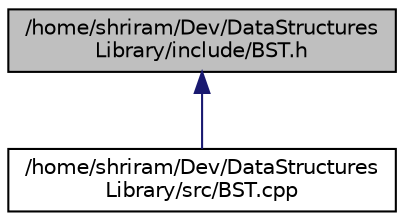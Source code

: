 digraph "/home/shriram/Dev/DataStructuresLibrary/include/BST.h"
{
 // LATEX_PDF_SIZE
  edge [fontname="Helvetica",fontsize="10",labelfontname="Helvetica",labelfontsize="10"];
  node [fontname="Helvetica",fontsize="10",shape=record];
  Node1 [label="/home/shriram/Dev/DataStructures\lLibrary/include/BST.h",height=0.2,width=0.4,color="black", fillcolor="grey75", style="filled", fontcolor="black",tooltip=" "];
  Node1 -> Node2 [dir="back",color="midnightblue",fontsize="10",style="solid",fontname="Helvetica"];
  Node2 [label="/home/shriram/Dev/DataStructures\lLibrary/src/BST.cpp",height=0.2,width=0.4,color="black", fillcolor="white", style="filled",URL="$BST_8cpp.html",tooltip=" "];
}
